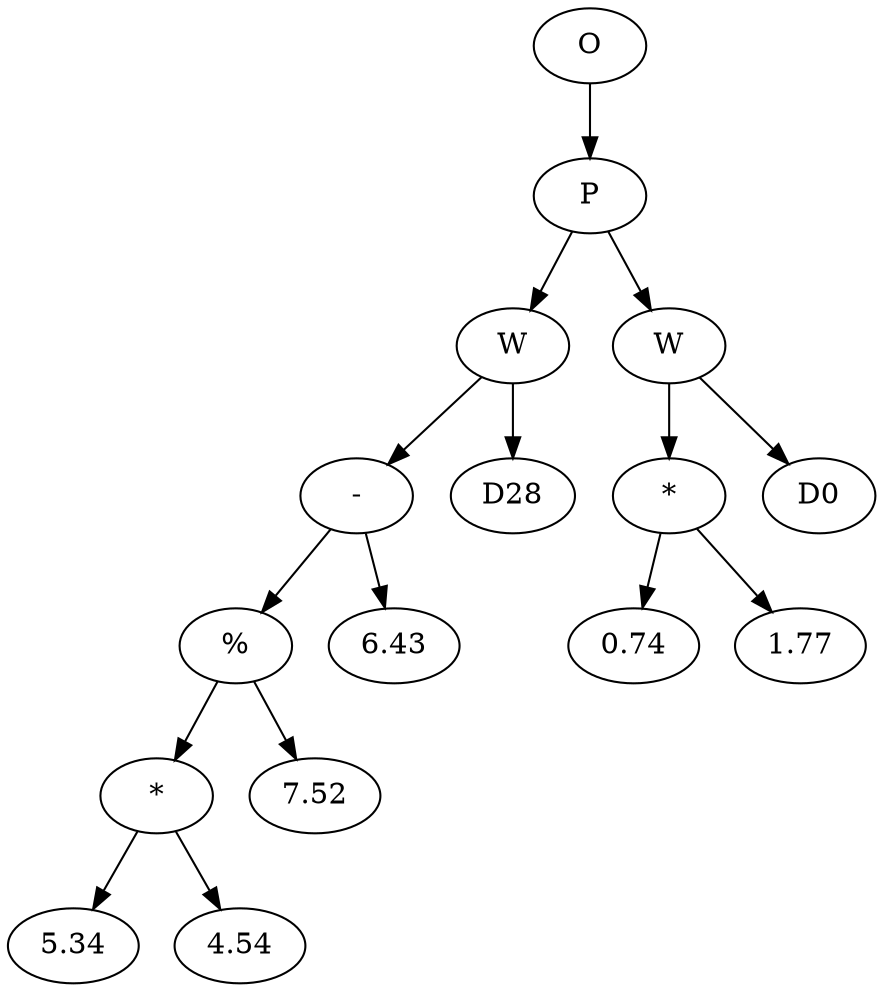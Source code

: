 // Tree
digraph {
	22755941 [label=O]
	22755942 [label=P]
	22755941 -> 22755942
	22755943 [label=W]
	22755942 -> 22755943
	22755944 [label="-"]
	22755943 -> 22755944
	22755945 [label="%"]
	22755944 -> 22755945
	22755946 [label="*"]
	22755945 -> 22755946
	22755947 [label=5.34]
	22755946 -> 22755947
	22755948 [label=4.54]
	22755946 -> 22755948
	22755949 [label=7.52]
	22755945 -> 22755949
	22755950 [label=6.43]
	22755944 -> 22755950
	22755951 [label=D28]
	22755943 -> 22755951
	22755952 [label=W]
	22755942 -> 22755952
	22755953 [label="*"]
	22755952 -> 22755953
	22755954 [label=0.74]
	22755953 -> 22755954
	22755955 [label=1.77]
	22755953 -> 22755955
	22755956 [label=D0]
	22755952 -> 22755956
}
